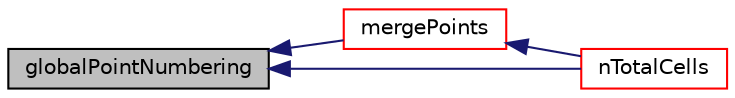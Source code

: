 digraph "globalPointNumbering"
{
  bgcolor="transparent";
  edge [fontname="Helvetica",fontsize="10",labelfontname="Helvetica",labelfontsize="10"];
  node [fontname="Helvetica",fontsize="10",shape=record];
  rankdir="LR";
  Node2470 [label="globalPointNumbering",height=0.2,width=0.4,color="black", fillcolor="grey75", style="filled", fontcolor="black"];
  Node2470 -> Node2471 [dir="back",color="midnightblue",fontsize="10",style="solid",fontname="Helvetica"];
  Node2471 [label="mergePoints",height=0.2,width=0.4,color="red",URL="$a28485.html#aa4df94c65c44d0e38bcd229cd913f042",tooltip="Helper for merging (collocated!) mesh point data. "];
  Node2471 -> Node2485 [dir="back",color="midnightblue",fontsize="10",style="solid",fontname="Helvetica"];
  Node2485 [label="nTotalCells",height=0.2,width=0.4,color="red",URL="$a28485.html#af5f312e4d0bc5cbcc088e7c247d3a97a",tooltip="Return total number of cells in decomposed mesh. "];
  Node2470 -> Node2485 [dir="back",color="midnightblue",fontsize="10",style="solid",fontname="Helvetica"];
}

